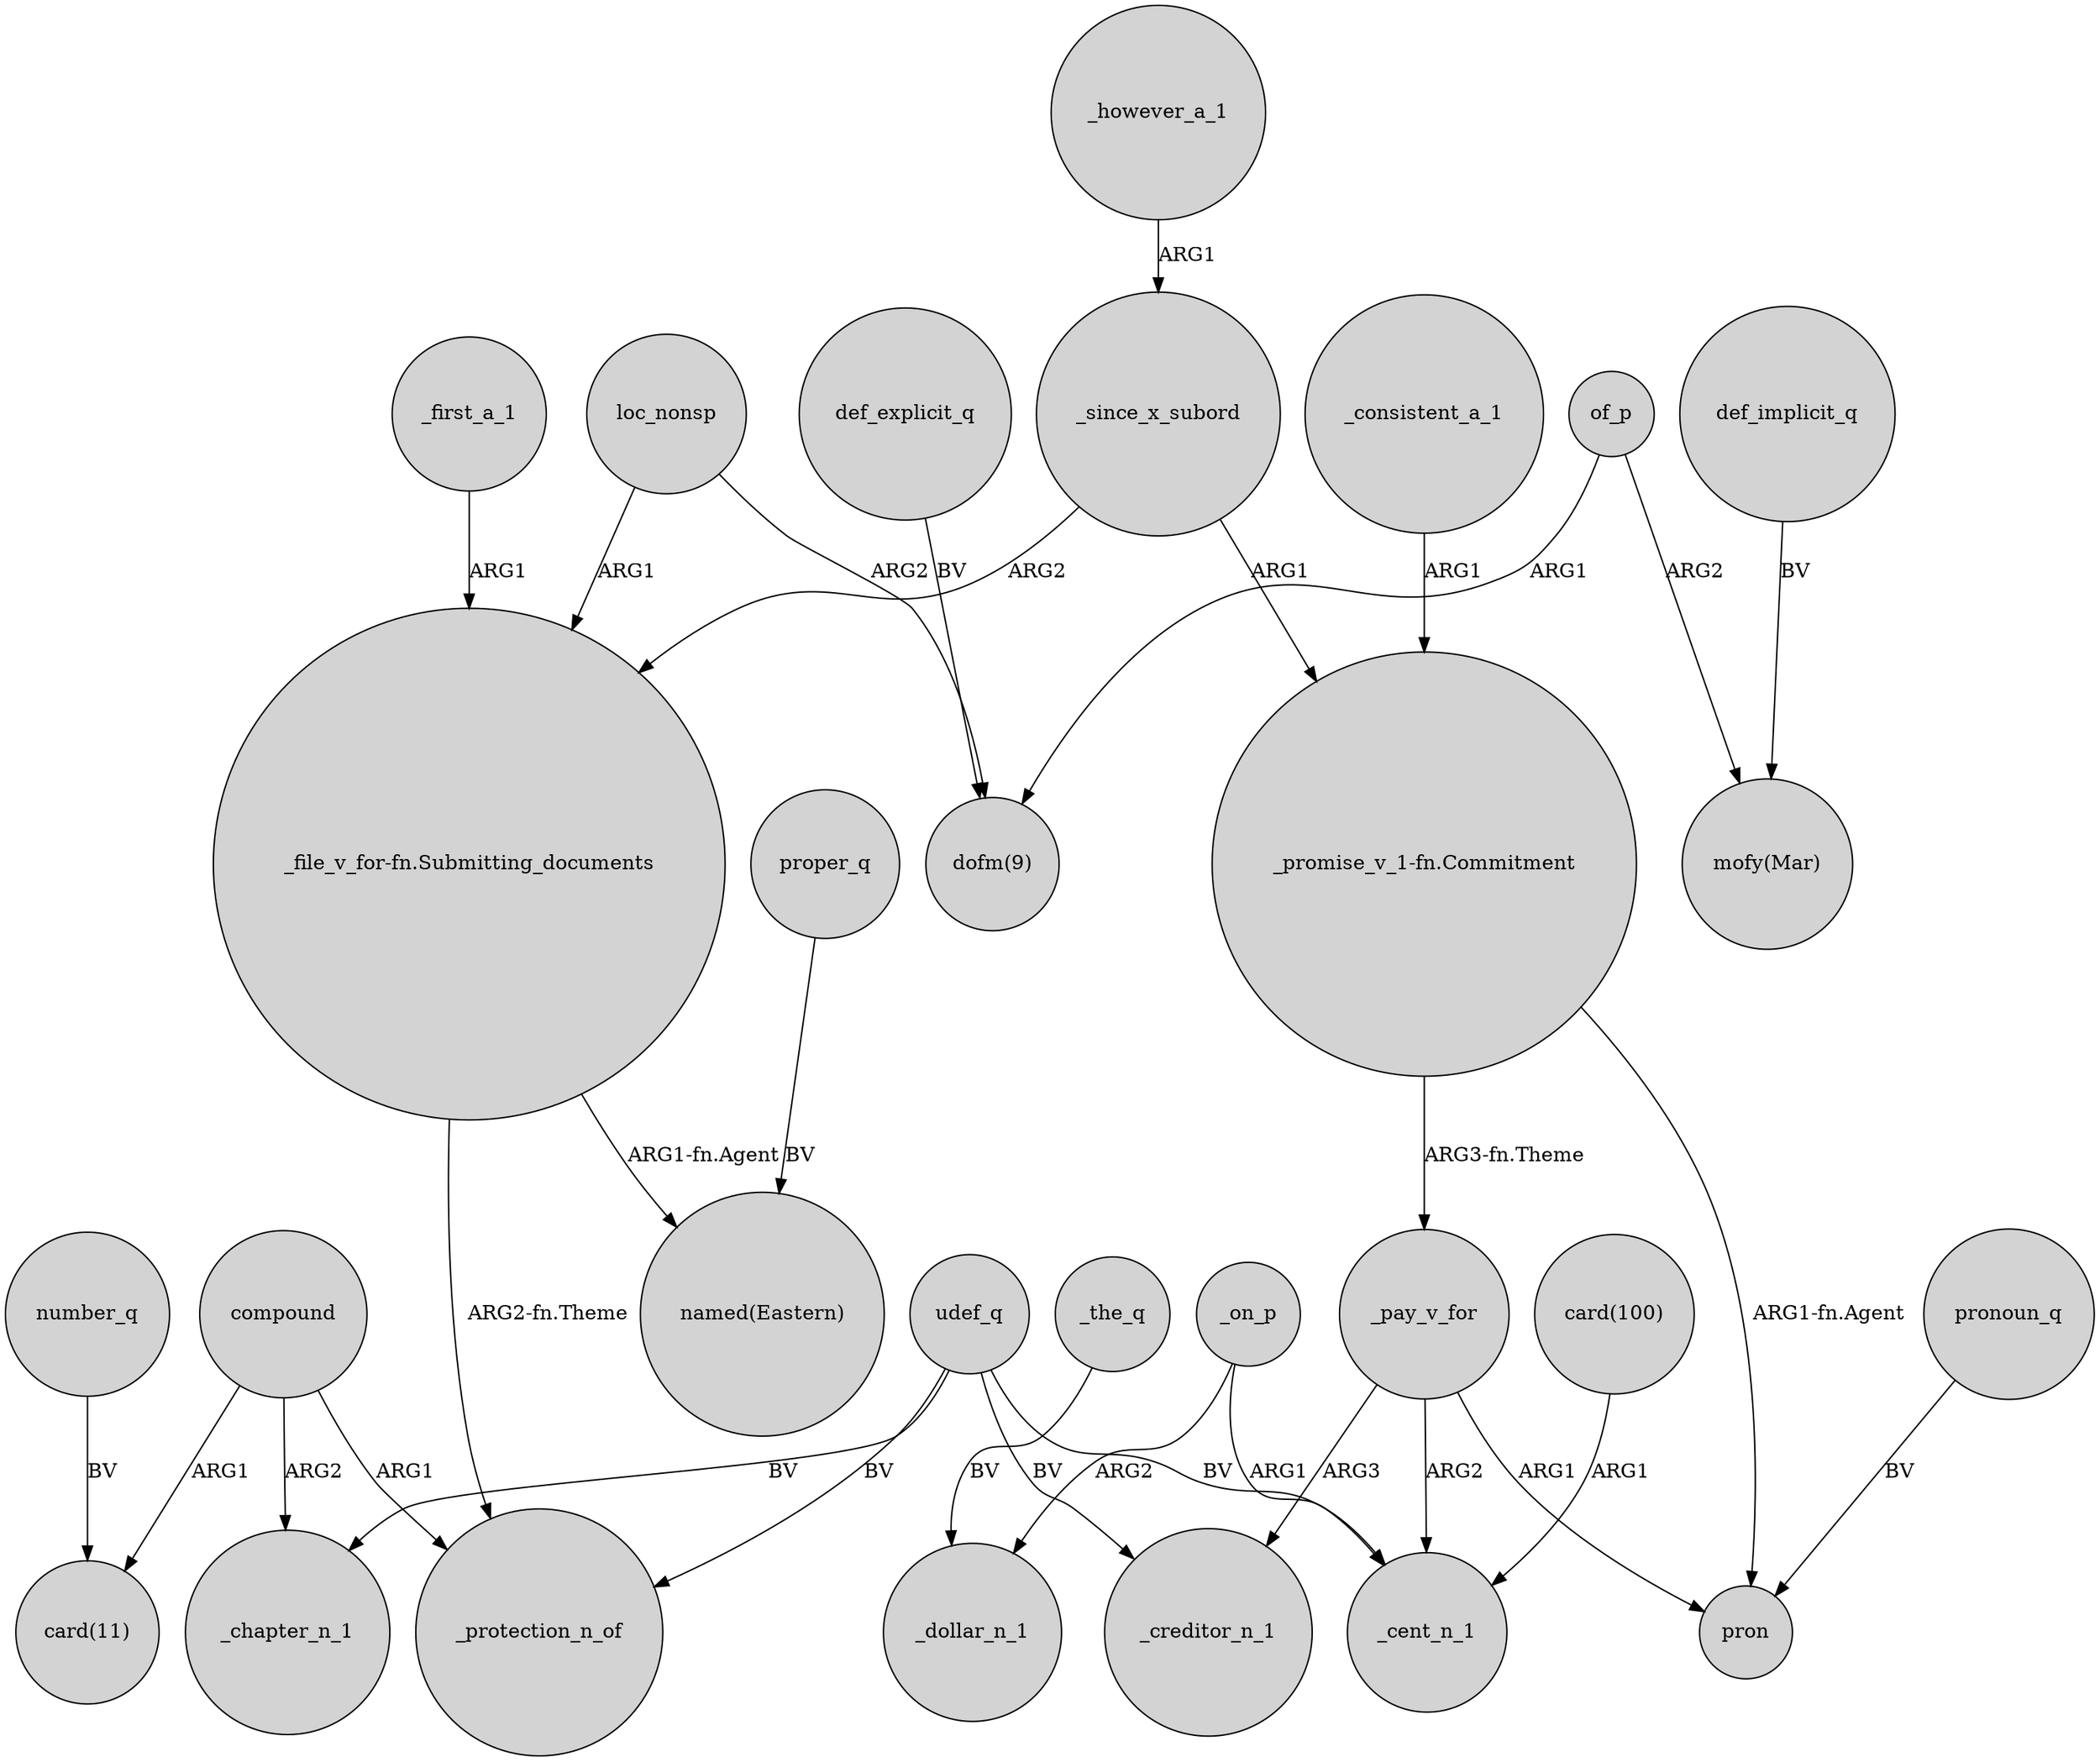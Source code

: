 digraph {
	node [shape=circle style=filled]
	udef_q -> _chapter_n_1 [label=BV]
	_pay_v_for -> _creditor_n_1 [label=ARG3]
	number_q -> "card(11)" [label=BV]
	compound -> "card(11)" [label=ARG1]
	"_promise_v_1-fn.Commitment" -> _pay_v_for [label="ARG3-fn.Theme"]
	_on_p -> _cent_n_1 [label=ARG1]
	"_promise_v_1-fn.Commitment" -> pron [label="ARG1-fn.Agent"]
	_the_q -> _dollar_n_1 [label=BV]
	loc_nonsp -> "_file_v_for-fn.Submitting_documents" [label=ARG1]
	_pay_v_for -> pron [label=ARG1]
	_since_x_subord -> "_promise_v_1-fn.Commitment" [label=ARG1]
	def_implicit_q -> "mofy(Mar)" [label=BV]
	"card(100)" -> _cent_n_1 [label=ARG1]
	proper_q -> "named(Eastern)" [label=BV]
	udef_q -> _cent_n_1 [label=BV]
	_since_x_subord -> "_file_v_for-fn.Submitting_documents" [label=ARG2]
	pronoun_q -> pron [label=BV]
	"_file_v_for-fn.Submitting_documents" -> _protection_n_of [label="ARG2-fn.Theme"]
	udef_q -> _protection_n_of [label=BV]
	compound -> _protection_n_of [label=ARG1]
	_first_a_1 -> "_file_v_for-fn.Submitting_documents" [label=ARG1]
	"_file_v_for-fn.Submitting_documents" -> "named(Eastern)" [label="ARG1-fn.Agent"]
	compound -> _chapter_n_1 [label=ARG2]
	of_p -> "dofm(9)" [label=ARG1]
	def_explicit_q -> "dofm(9)" [label=BV]
	loc_nonsp -> "dofm(9)" [label=ARG2]
	of_p -> "mofy(Mar)" [label=ARG2]
	udef_q -> _creditor_n_1 [label=BV]
	_on_p -> _dollar_n_1 [label=ARG2]
	_pay_v_for -> _cent_n_1 [label=ARG2]
	_consistent_a_1 -> "_promise_v_1-fn.Commitment" [label=ARG1]
	_however_a_1 -> _since_x_subord [label=ARG1]
}

